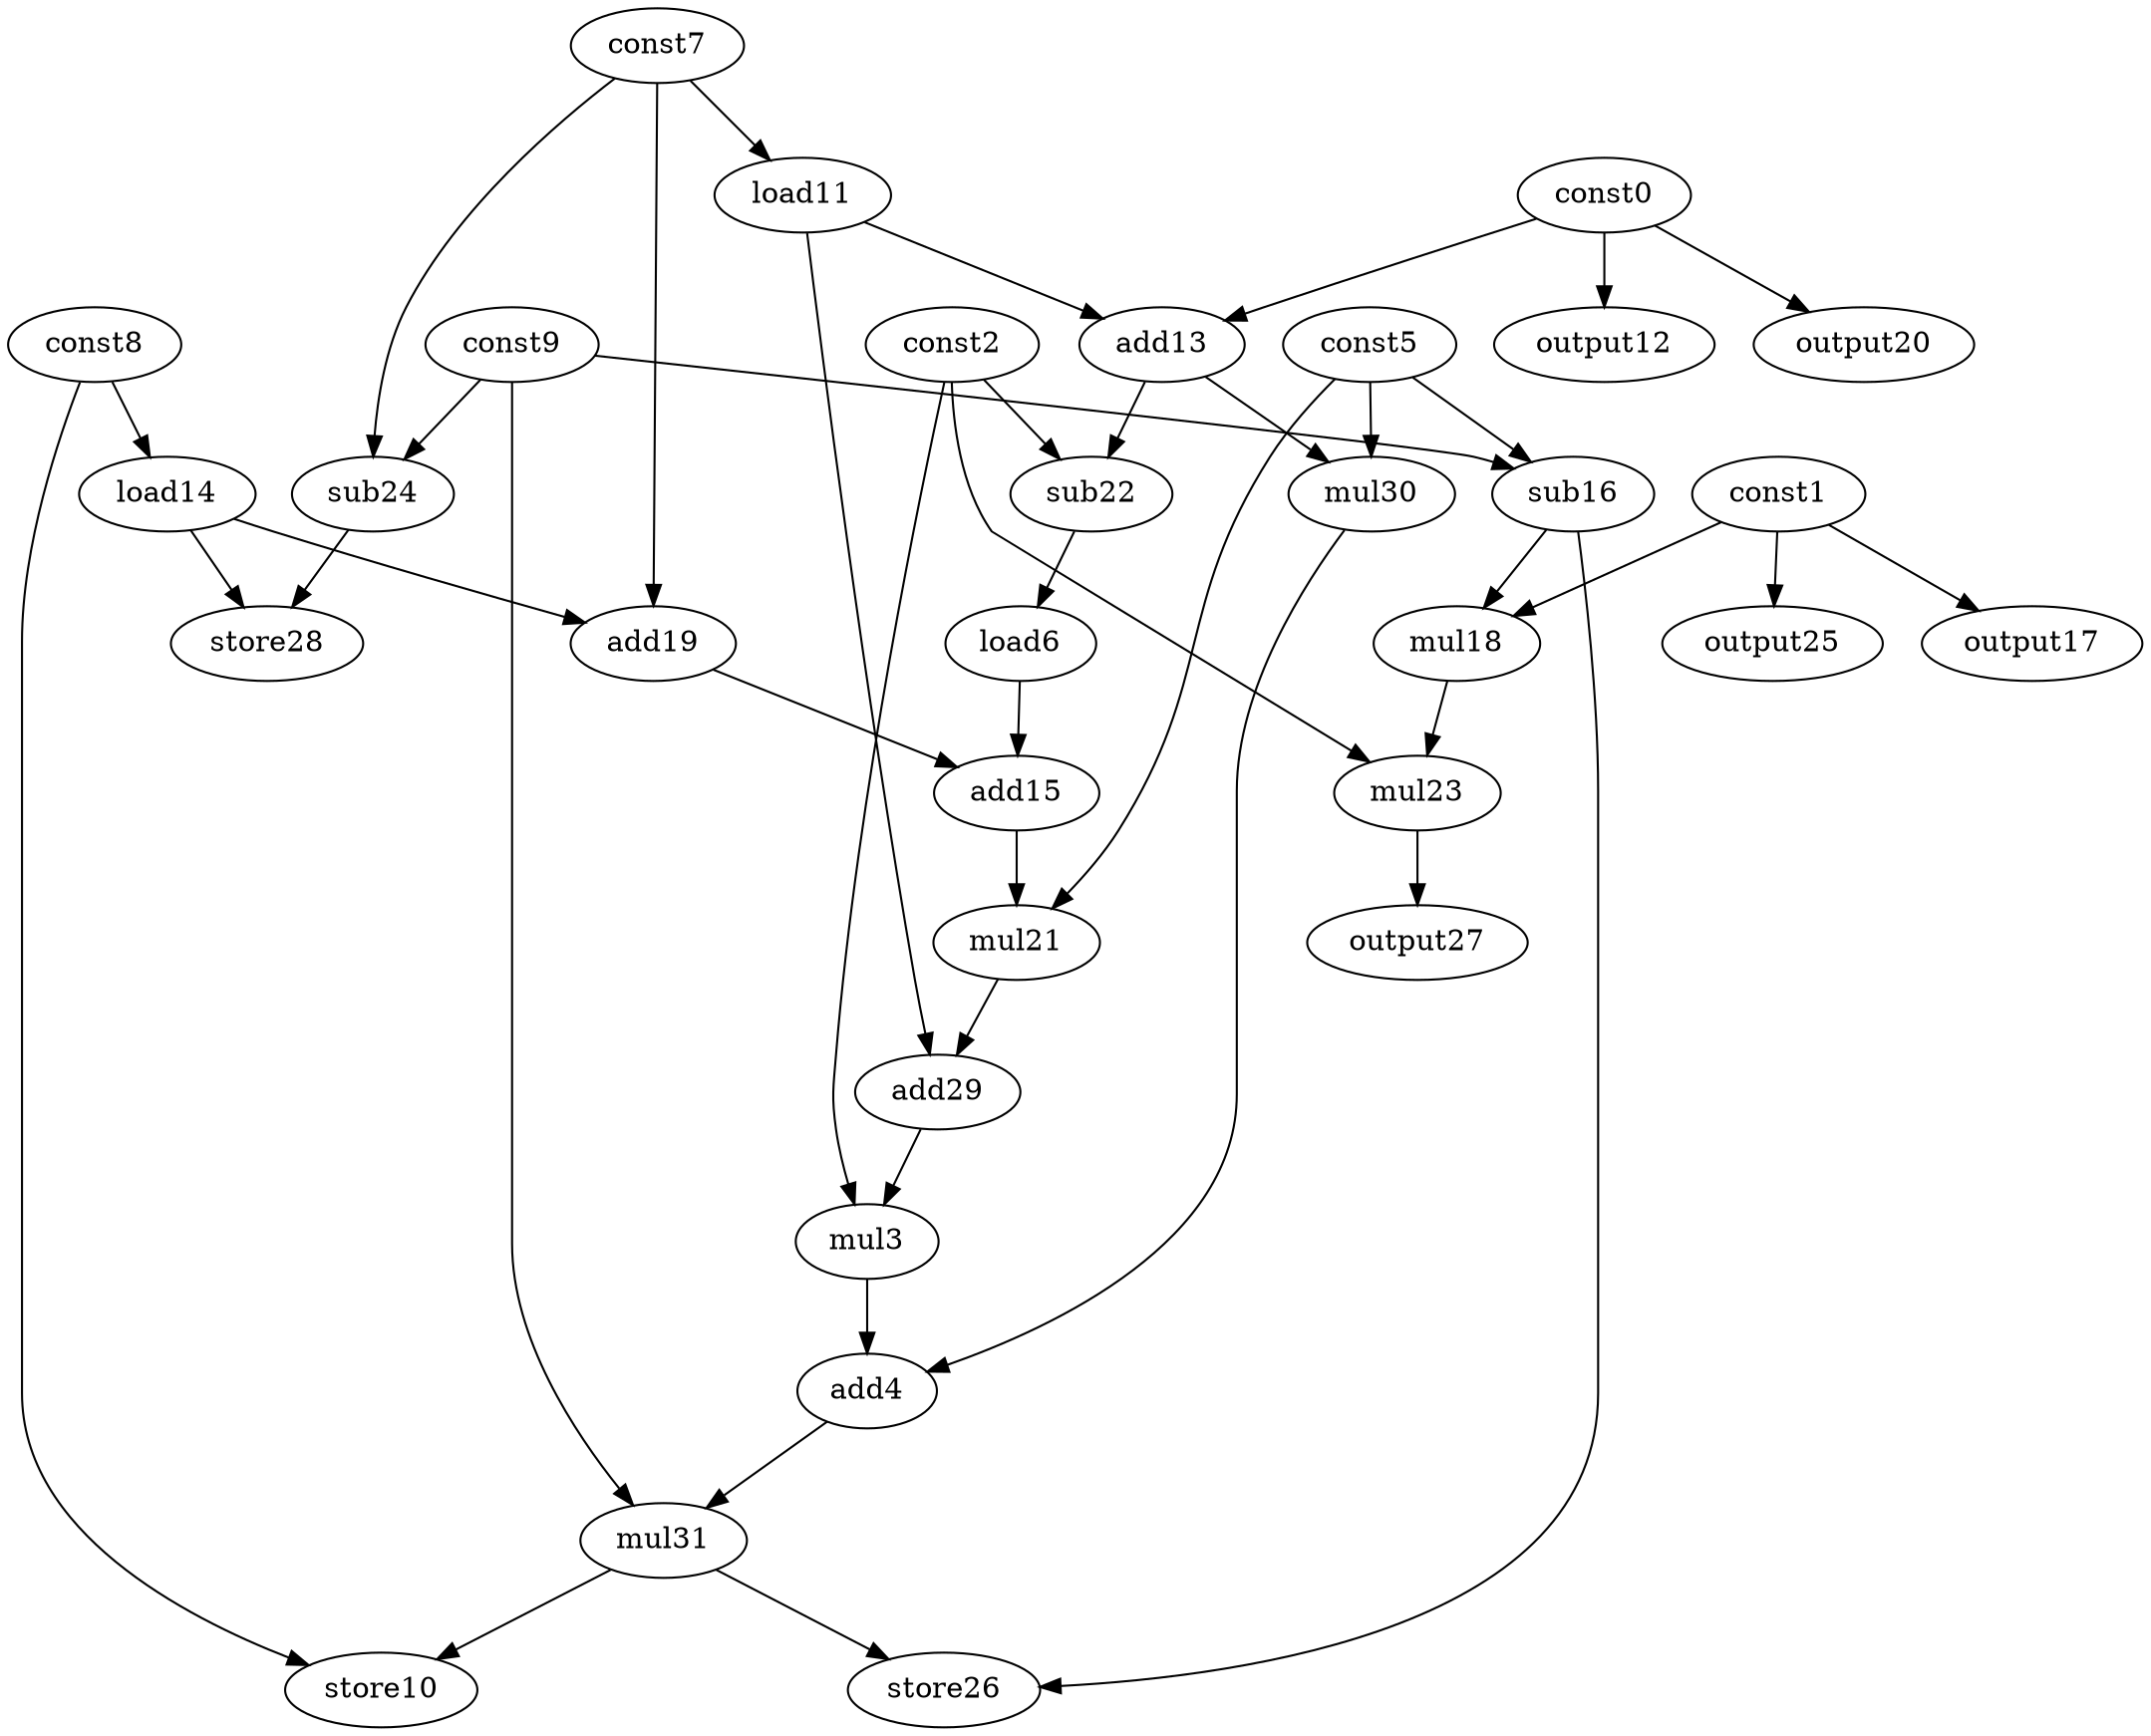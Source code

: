 digraph G { 
const0[opcode=const]; 
const1[opcode=const]; 
const2[opcode=const]; 
mul3[opcode=mul]; 
add4[opcode=add]; 
const5[opcode=const]; 
load6[opcode=load]; 
const7[opcode=const]; 
const8[opcode=const]; 
const9[opcode=const]; 
store10[opcode=store]; 
load11[opcode=load]; 
output12[opcode=output]; 
add13[opcode=add]; 
load14[opcode=load]; 
add15[opcode=add]; 
sub16[opcode=sub]; 
output17[opcode=output]; 
mul18[opcode=mul]; 
add19[opcode=add]; 
output20[opcode=output]; 
mul21[opcode=mul]; 
sub22[opcode=sub]; 
mul23[opcode=mul]; 
sub24[opcode=sub]; 
output25[opcode=output]; 
store26[opcode=store]; 
output27[opcode=output]; 
store28[opcode=store]; 
add29[opcode=add]; 
mul30[opcode=mul]; 
mul31[opcode=mul]; 
const7->load11[operand=0];
const0->output12[operand=0];
const8->load14[operand=0];
const9->sub16[operand=0];
const5->sub16[operand=1];
const1->output17[operand=0];
const0->output20[operand=0];
const9->sub24[operand=0];
const7->sub24[operand=1];
const1->output25[operand=0];
const0->add13[operand=0];
load11->add13[operand=1];
sub16->mul18[operand=0];
const1->mul18[operand=1];
load14->add19[operand=0];
const7->add19[operand=1];
sub24->store28[operand=0];
load14->store28[operand=1];
const2->sub22[operand=0];
add13->sub22[operand=1];
const2->mul23[operand=0];
mul18->mul23[operand=1];
const5->mul30[operand=0];
add13->mul30[operand=1];
sub22->load6[operand=0];
mul23->output27[operand=0];
add19->add15[operand=0];
load6->add15[operand=1];
const5->mul21[operand=0];
add15->mul21[operand=1];
load11->add29[operand=0];
mul21->add29[operand=1];
const2->mul3[operand=0];
add29->mul3[operand=1];
mul3->add4[operand=0];
mul30->add4[operand=1];
const9->mul31[operand=0];
add4->mul31[operand=1];
const8->store10[operand=0];
mul31->store10[operand=1];
sub16->store26[operand=0];
mul31->store26[operand=1];
}
